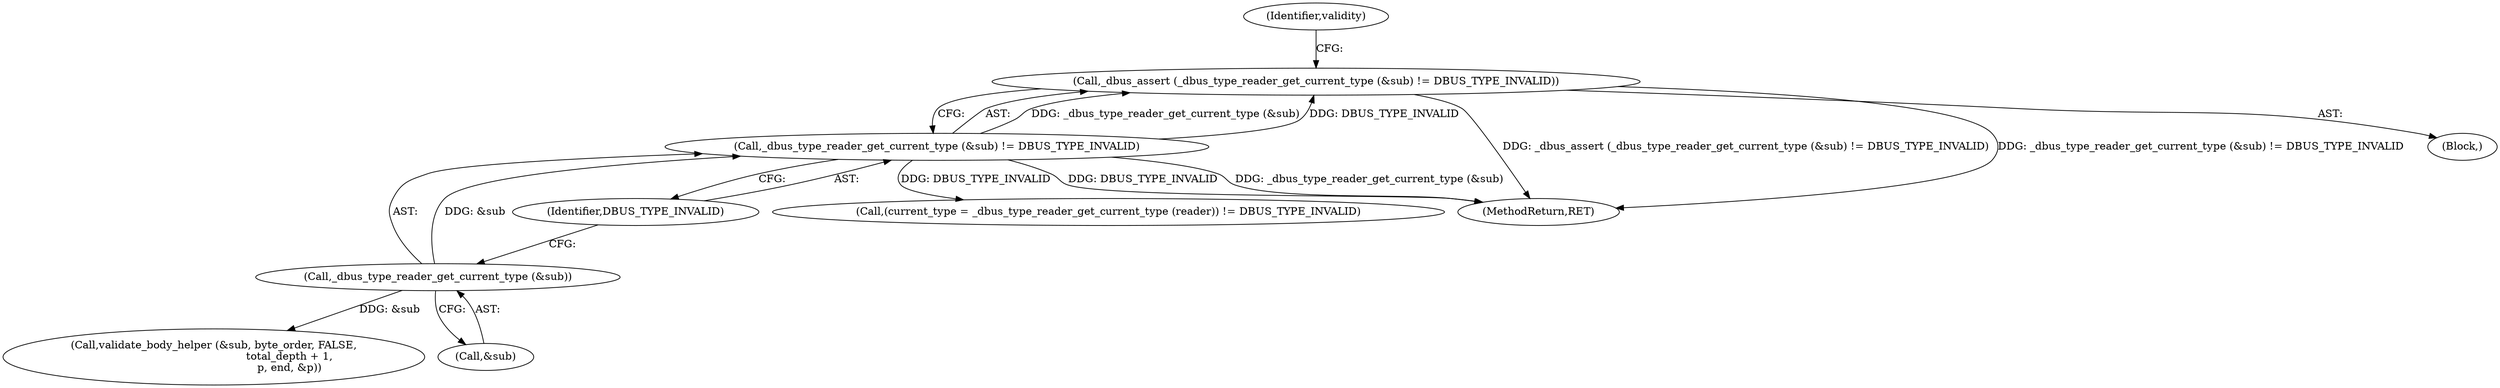 digraph "0_dbus_7d65a3a6ed8815e34a99c680ac3869fde49dbbd4@API" {
"1000709" [label="(Call,_dbus_assert (_dbus_type_reader_get_current_type (&sub) != DBUS_TYPE_INVALID))"];
"1000710" [label="(Call,_dbus_type_reader_get_current_type (&sub) != DBUS_TYPE_INVALID)"];
"1000711" [label="(Call,_dbus_type_reader_get_current_type (&sub))"];
"1000714" [label="(Identifier,DBUS_TYPE_INVALID)"];
"1000131" [label="(Call,(current_type = _dbus_type_reader_get_current_type (reader)) != DBUS_TYPE_INVALID)"];
"1000210" [label="(Block,)"];
"1000711" [label="(Call,_dbus_type_reader_get_current_type (&sub))"];
"1000717" [label="(Call,validate_body_helper (&sub, byte_order, FALSE,\n                                             total_depth + 1,\n                                             p, end, &p))"];
"1000712" [label="(Call,&sub)"];
"1000709" [label="(Call,_dbus_assert (_dbus_type_reader_get_current_type (&sub) != DBUS_TYPE_INVALID))"];
"1000710" [label="(Call,_dbus_type_reader_get_current_type (&sub) != DBUS_TYPE_INVALID)"];
"1000716" [label="(Identifier,validity)"];
"1000770" [label="(MethodReturn,RET)"];
"1000709" -> "1000210"  [label="AST: "];
"1000709" -> "1000710"  [label="CFG: "];
"1000710" -> "1000709"  [label="AST: "];
"1000716" -> "1000709"  [label="CFG: "];
"1000709" -> "1000770"  [label="DDG: _dbus_assert (_dbus_type_reader_get_current_type (&sub) != DBUS_TYPE_INVALID)"];
"1000709" -> "1000770"  [label="DDG: _dbus_type_reader_get_current_type (&sub) != DBUS_TYPE_INVALID"];
"1000710" -> "1000709"  [label="DDG: _dbus_type_reader_get_current_type (&sub)"];
"1000710" -> "1000709"  [label="DDG: DBUS_TYPE_INVALID"];
"1000710" -> "1000714"  [label="CFG: "];
"1000711" -> "1000710"  [label="AST: "];
"1000714" -> "1000710"  [label="AST: "];
"1000710" -> "1000770"  [label="DDG: DBUS_TYPE_INVALID"];
"1000710" -> "1000770"  [label="DDG: _dbus_type_reader_get_current_type (&sub)"];
"1000710" -> "1000131"  [label="DDG: DBUS_TYPE_INVALID"];
"1000711" -> "1000710"  [label="DDG: &sub"];
"1000711" -> "1000712"  [label="CFG: "];
"1000712" -> "1000711"  [label="AST: "];
"1000714" -> "1000711"  [label="CFG: "];
"1000711" -> "1000717"  [label="DDG: &sub"];
}
